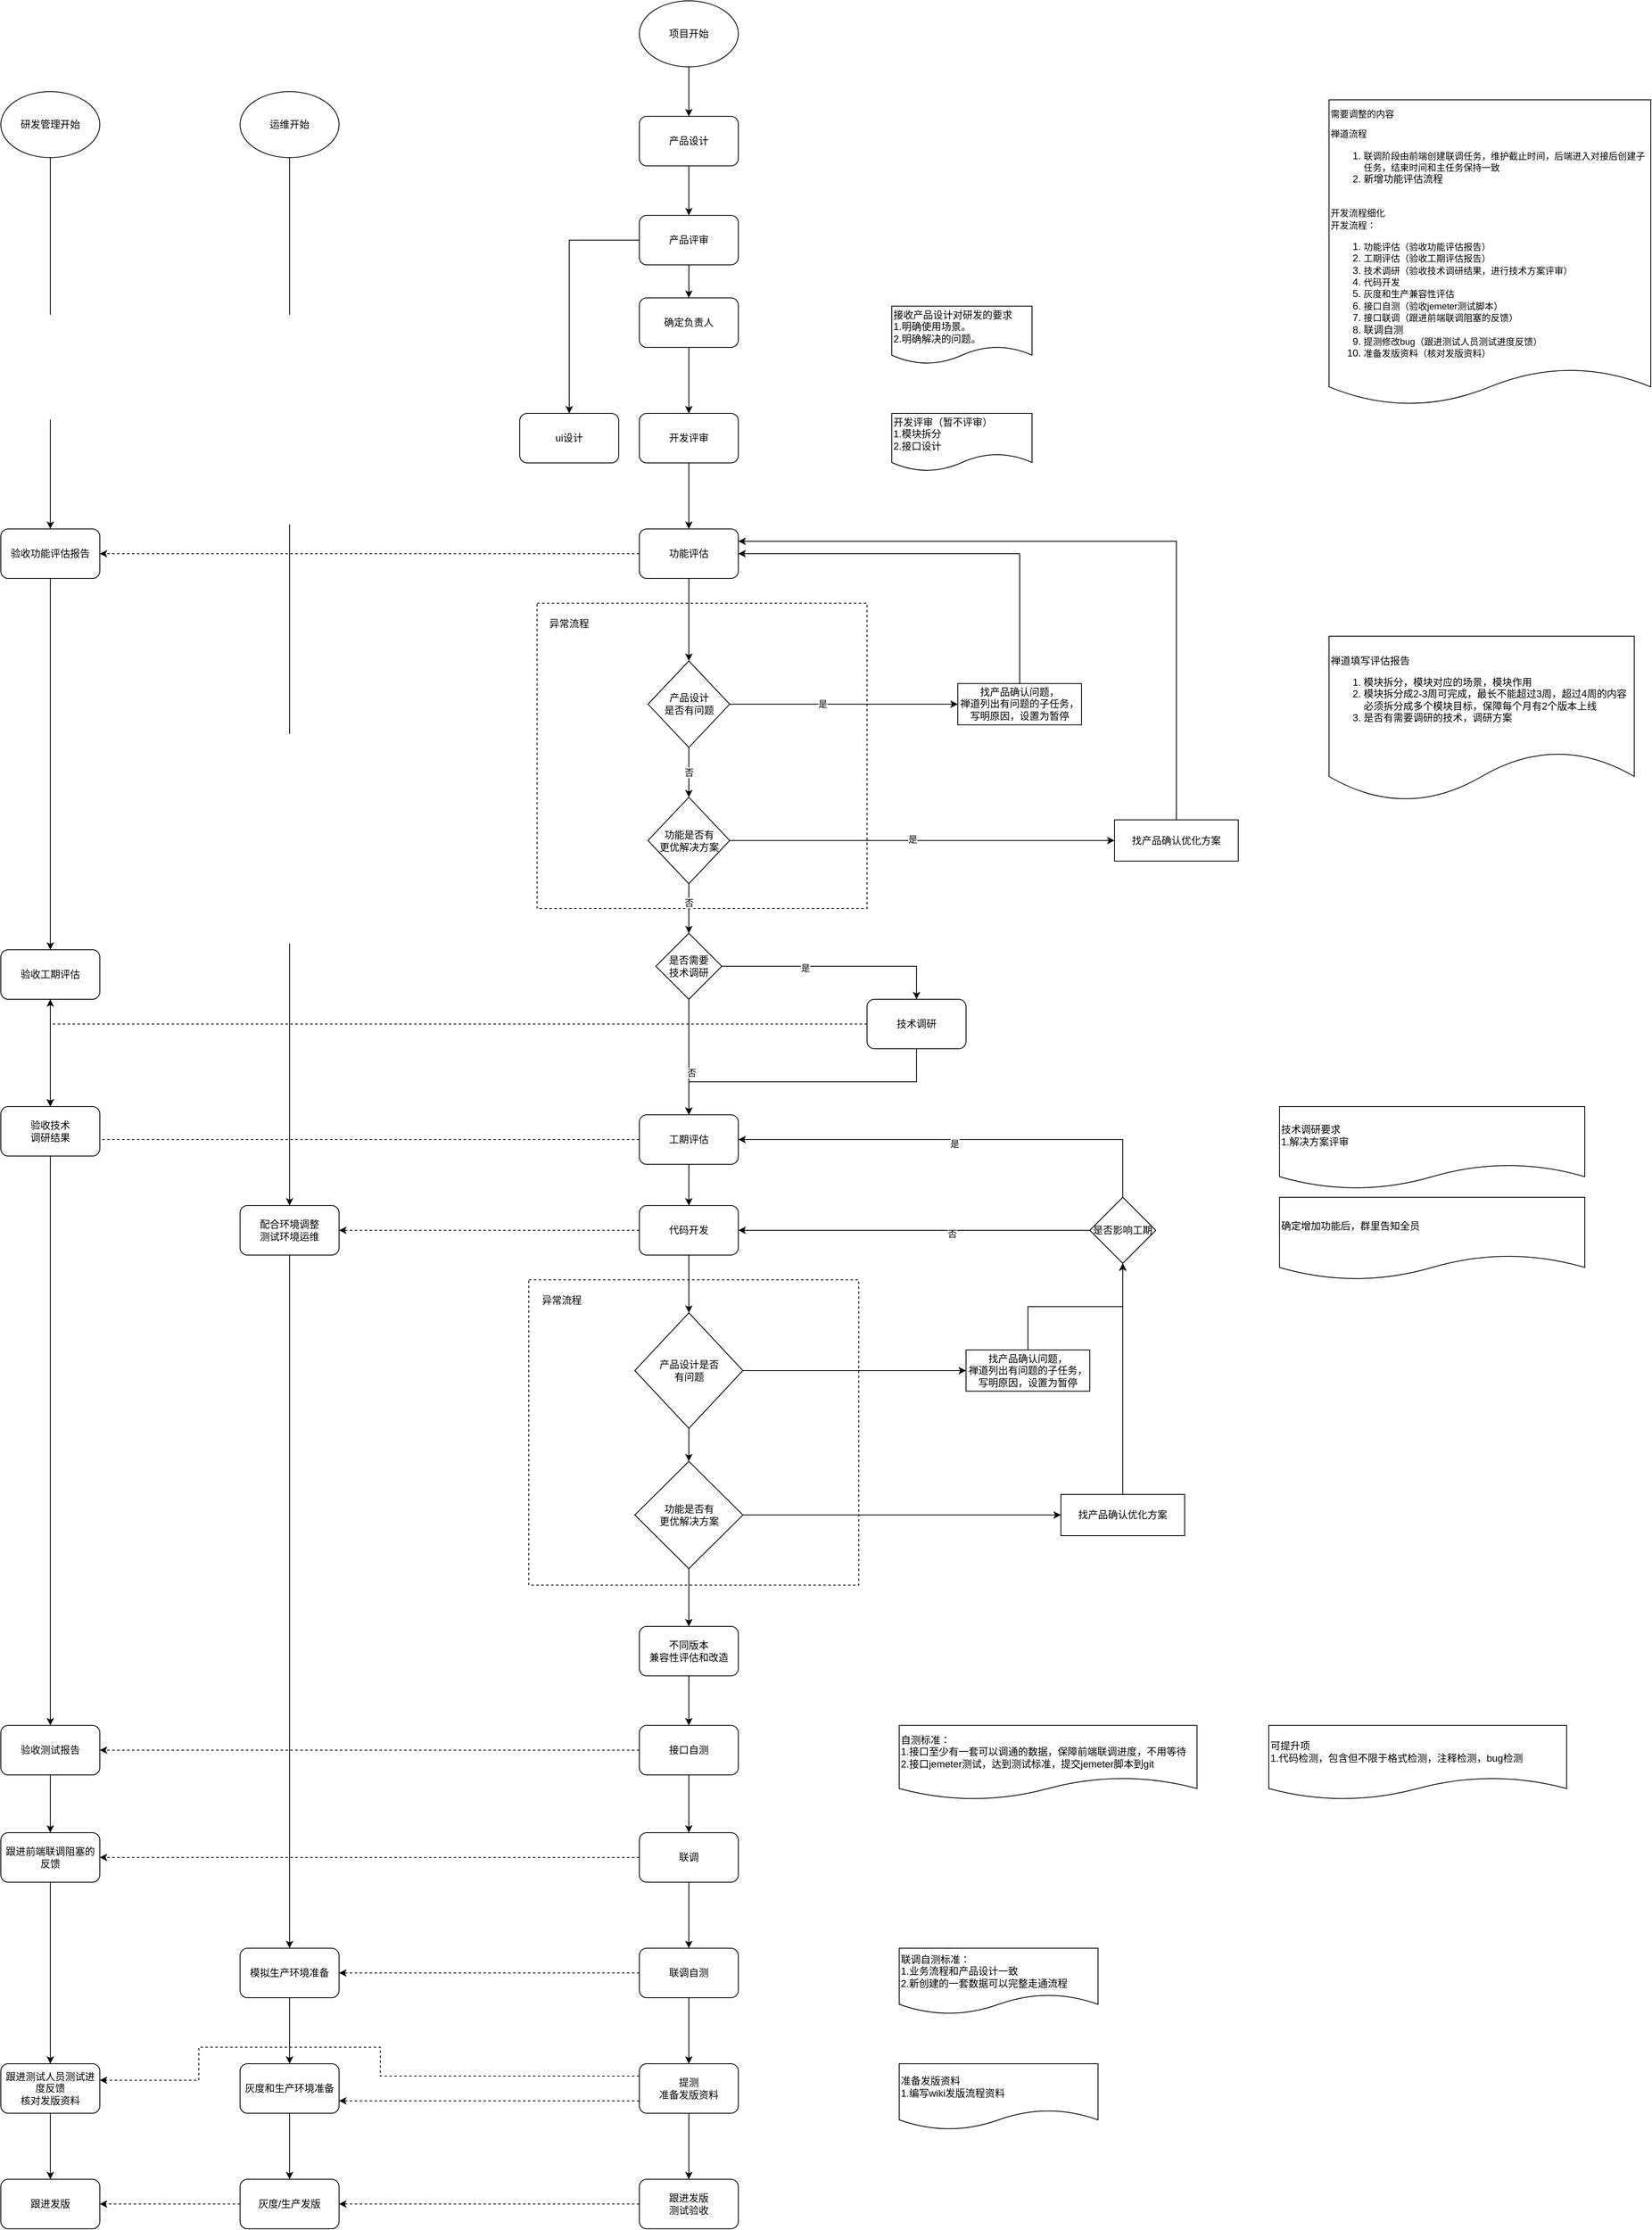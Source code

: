 <mxfile version="20.8.16" type="github">
  <diagram name="第 1 页" id="m2Nv4it-5vYWjkUrnx_C">
    <mxGraphModel dx="2713" dy="2076" grid="1" gridSize="10" guides="1" tooltips="1" connect="1" arrows="1" fold="1" page="1" pageScale="1" pageWidth="827" pageHeight="1169" math="0" shadow="0">
      <root>
        <mxCell id="0" />
        <mxCell id="1" parent="0" />
        <mxCell id="9yJDeuIBgiFLJVAhCD0K-117" value="" style="rounded=0;whiteSpace=wrap;html=1;dashed=1;" parent="1" vertex="1">
          <mxGeometry x="-60" y="660" width="400" height="370" as="geometry" />
        </mxCell>
        <mxCell id="9yJDeuIBgiFLJVAhCD0K-109" value="" style="rounded=0;whiteSpace=wrap;html=1;dashed=1;" parent="1" vertex="1">
          <mxGeometry x="-70" y="1480" width="400" height="370" as="geometry" />
        </mxCell>
        <mxCell id="9yJDeuIBgiFLJVAhCD0K-5" style="edgeStyle=orthogonalEdgeStyle;rounded=0;orthogonalLoop=1;jettySize=auto;html=1;" parent="1" source="9yJDeuIBgiFLJVAhCD0K-3" target="9yJDeuIBgiFLJVAhCD0K-4" edge="1">
          <mxGeometry relative="1" as="geometry" />
        </mxCell>
        <mxCell id="9yJDeuIBgiFLJVAhCD0K-3" value="项目开始" style="ellipse;whiteSpace=wrap;html=1;" parent="1" vertex="1">
          <mxGeometry x="64" y="-70" width="120" height="80" as="geometry" />
        </mxCell>
        <mxCell id="9yJDeuIBgiFLJVAhCD0K-68" style="edgeStyle=orthogonalEdgeStyle;rounded=0;orthogonalLoop=1;jettySize=auto;html=1;" parent="1" source="9yJDeuIBgiFLJVAhCD0K-4" target="9yJDeuIBgiFLJVAhCD0K-8" edge="1">
          <mxGeometry relative="1" as="geometry" />
        </mxCell>
        <mxCell id="9yJDeuIBgiFLJVAhCD0K-4" value="产品设计" style="rounded=1;whiteSpace=wrap;html=1;" parent="1" vertex="1">
          <mxGeometry x="64" y="70" width="120" height="60" as="geometry" />
        </mxCell>
        <mxCell id="9yJDeuIBgiFLJVAhCD0K-6" value="ui设计" style="rounded=1;whiteSpace=wrap;html=1;" parent="1" vertex="1">
          <mxGeometry x="-81" y="430" width="120" height="60" as="geometry" />
        </mxCell>
        <mxCell id="9yJDeuIBgiFLJVAhCD0K-11" style="edgeStyle=orthogonalEdgeStyle;rounded=0;orthogonalLoop=1;jettySize=auto;html=1;entryX=0.5;entryY=0;entryDx=0;entryDy=0;" parent="1" source="9yJDeuIBgiFLJVAhCD0K-8" target="z_AWF_o3OW-BN2e4zF2n-1" edge="1">
          <mxGeometry relative="1" as="geometry" />
        </mxCell>
        <mxCell id="9yJDeuIBgiFLJVAhCD0K-69" style="edgeStyle=orthogonalEdgeStyle;rounded=0;orthogonalLoop=1;jettySize=auto;html=1;" parent="1" source="9yJDeuIBgiFLJVAhCD0K-8" target="9yJDeuIBgiFLJVAhCD0K-6" edge="1">
          <mxGeometry relative="1" as="geometry" />
        </mxCell>
        <mxCell id="9yJDeuIBgiFLJVAhCD0K-8" value="产品评审" style="rounded=1;whiteSpace=wrap;html=1;" parent="1" vertex="1">
          <mxGeometry x="64" y="190" width="120" height="60" as="geometry" />
        </mxCell>
        <mxCell id="9yJDeuIBgiFLJVAhCD0K-13" style="edgeStyle=orthogonalEdgeStyle;rounded=0;orthogonalLoop=1;jettySize=auto;html=1;entryX=0.5;entryY=0;entryDx=0;entryDy=0;" parent="1" source="9yJDeuIBgiFLJVAhCD0K-10" target="9yJDeuIBgiFLJVAhCD0K-23" edge="1">
          <mxGeometry relative="1" as="geometry" />
        </mxCell>
        <mxCell id="9yJDeuIBgiFLJVAhCD0K-87" style="edgeStyle=orthogonalEdgeStyle;rounded=0;orthogonalLoop=1;jettySize=auto;html=1;dashed=1;" parent="1" source="9yJDeuIBgiFLJVAhCD0K-10" target="9yJDeuIBgiFLJVAhCD0K-74" edge="1">
          <mxGeometry relative="1" as="geometry" />
        </mxCell>
        <mxCell id="9yJDeuIBgiFLJVAhCD0K-10" value="功能评估" style="rounded=1;whiteSpace=wrap;html=1;" parent="1" vertex="1">
          <mxGeometry x="64" y="570" width="120" height="60" as="geometry" />
        </mxCell>
        <mxCell id="9yJDeuIBgiFLJVAhCD0K-88" style="edgeStyle=orthogonalEdgeStyle;rounded=0;orthogonalLoop=1;jettySize=auto;html=1;dashed=1;" parent="1" source="9yJDeuIBgiFLJVAhCD0K-12" target="9yJDeuIBgiFLJVAhCD0K-77" edge="1">
          <mxGeometry relative="1" as="geometry" />
        </mxCell>
        <mxCell id="z_AWF_o3OW-BN2e4zF2n-6" style="edgeStyle=orthogonalEdgeStyle;rounded=0;orthogonalLoop=1;jettySize=auto;html=1;" edge="1" parent="1" source="9yJDeuIBgiFLJVAhCD0K-12" target="9yJDeuIBgiFLJVAhCD0K-14">
          <mxGeometry relative="1" as="geometry" />
        </mxCell>
        <mxCell id="9yJDeuIBgiFLJVAhCD0K-12" value="工期评估" style="rounded=1;whiteSpace=wrap;html=1;" parent="1" vertex="1">
          <mxGeometry x="64" y="1280" width="120" height="60" as="geometry" />
        </mxCell>
        <mxCell id="9yJDeuIBgiFLJVAhCD0K-35" style="edgeStyle=orthogonalEdgeStyle;rounded=0;orthogonalLoop=1;jettySize=auto;html=1;" parent="1" source="9yJDeuIBgiFLJVAhCD0K-14" target="9yJDeuIBgiFLJVAhCD0K-32" edge="1">
          <mxGeometry relative="1" as="geometry" />
        </mxCell>
        <mxCell id="9yJDeuIBgiFLJVAhCD0K-122" style="edgeStyle=orthogonalEdgeStyle;rounded=0;orthogonalLoop=1;jettySize=auto;html=1;entryX=1;entryY=0.5;entryDx=0;entryDy=0;dashed=1;" parent="1" source="9yJDeuIBgiFLJVAhCD0K-14" target="9yJDeuIBgiFLJVAhCD0K-118" edge="1">
          <mxGeometry relative="1" as="geometry" />
        </mxCell>
        <mxCell id="9yJDeuIBgiFLJVAhCD0K-14" value="代码开发" style="rounded=1;whiteSpace=wrap;html=1;" parent="1" vertex="1">
          <mxGeometry x="64" y="1390" width="120" height="60" as="geometry" />
        </mxCell>
        <mxCell id="9yJDeuIBgiFLJVAhCD0K-15" value="接收产品设计对研发的要求&lt;br&gt;1.明确使用场景。&lt;br&gt;2.明确解决的问题。" style="shape=document;whiteSpace=wrap;html=1;boundedLbl=1;align=left;" parent="1" vertex="1">
          <mxGeometry x="370" y="300" width="170" height="70" as="geometry" />
        </mxCell>
        <mxCell id="9yJDeuIBgiFLJVAhCD0K-37" style="edgeStyle=orthogonalEdgeStyle;rounded=0;orthogonalLoop=1;jettySize=auto;html=1;entryX=0.5;entryY=0;entryDx=0;entryDy=0;" parent="1" source="9yJDeuIBgiFLJVAhCD0K-17" target="9yJDeuIBgiFLJVAhCD0K-19" edge="1">
          <mxGeometry relative="1" as="geometry" />
        </mxCell>
        <mxCell id="9yJDeuIBgiFLJVAhCD0K-90" style="edgeStyle=orthogonalEdgeStyle;rounded=0;orthogonalLoop=1;jettySize=auto;html=1;dashed=1;" parent="1" source="9yJDeuIBgiFLJVAhCD0K-17" target="9yJDeuIBgiFLJVAhCD0K-81" edge="1">
          <mxGeometry relative="1" as="geometry" />
        </mxCell>
        <mxCell id="9yJDeuIBgiFLJVAhCD0K-17" value="联调" style="rounded=1;whiteSpace=wrap;html=1;" parent="1" vertex="1">
          <mxGeometry x="64" y="2150" width="120" height="60" as="geometry" />
        </mxCell>
        <mxCell id="9yJDeuIBgiFLJVAhCD0K-38" style="edgeStyle=orthogonalEdgeStyle;rounded=0;orthogonalLoop=1;jettySize=auto;html=1;" parent="1" source="9yJDeuIBgiFLJVAhCD0K-19" target="9yJDeuIBgiFLJVAhCD0K-20" edge="1">
          <mxGeometry relative="1" as="geometry" />
        </mxCell>
        <mxCell id="9yJDeuIBgiFLJVAhCD0K-135" style="edgeStyle=orthogonalEdgeStyle;rounded=0;orthogonalLoop=1;jettySize=auto;html=1;dashed=1;" parent="1" source="9yJDeuIBgiFLJVAhCD0K-19" target="9yJDeuIBgiFLJVAhCD0K-95" edge="1">
          <mxGeometry relative="1" as="geometry" />
        </mxCell>
        <mxCell id="9yJDeuIBgiFLJVAhCD0K-19" value="联调自测" style="rounded=1;whiteSpace=wrap;html=1;" parent="1" vertex="1">
          <mxGeometry x="64" y="2290" width="120" height="60" as="geometry" />
        </mxCell>
        <mxCell id="9yJDeuIBgiFLJVAhCD0K-45" value="" style="edgeStyle=orthogonalEdgeStyle;rounded=0;orthogonalLoop=1;jettySize=auto;html=1;" parent="1" source="9yJDeuIBgiFLJVAhCD0K-20" target="9yJDeuIBgiFLJVAhCD0K-44" edge="1">
          <mxGeometry relative="1" as="geometry" />
        </mxCell>
        <mxCell id="9yJDeuIBgiFLJVAhCD0K-91" style="edgeStyle=orthogonalEdgeStyle;rounded=0;orthogonalLoop=1;jettySize=auto;html=1;dashed=1;exitX=0;exitY=0.25;exitDx=0;exitDy=0;entryX=1;entryY=0.333;entryDx=0;entryDy=0;entryPerimeter=0;" parent="1" source="9yJDeuIBgiFLJVAhCD0K-20" target="9yJDeuIBgiFLJVAhCD0K-83" edge="1">
          <mxGeometry relative="1" as="geometry">
            <mxPoint x="-880" y="2380" as="targetPoint" />
            <Array as="points">
              <mxPoint x="-250" y="2445" />
              <mxPoint x="-250" y="2410" />
              <mxPoint x="-470" y="2410" />
              <mxPoint x="-470" y="2450" />
            </Array>
          </mxGeometry>
        </mxCell>
        <mxCell id="9yJDeuIBgiFLJVAhCD0K-103" style="edgeStyle=orthogonalEdgeStyle;rounded=0;orthogonalLoop=1;jettySize=auto;html=1;exitX=0;exitY=0.75;exitDx=0;exitDy=0;entryX=1;entryY=0.75;entryDx=0;entryDy=0;dashed=1;" parent="1" source="9yJDeuIBgiFLJVAhCD0K-20" target="9yJDeuIBgiFLJVAhCD0K-97" edge="1">
          <mxGeometry relative="1" as="geometry" />
        </mxCell>
        <mxCell id="9yJDeuIBgiFLJVAhCD0K-20" value="提测&lt;br&gt;准备发版资料" style="rounded=1;whiteSpace=wrap;html=1;" parent="1" vertex="1">
          <mxGeometry x="64" y="2430" width="120" height="60" as="geometry" />
        </mxCell>
        <mxCell id="9yJDeuIBgiFLJVAhCD0K-34" style="edgeStyle=orthogonalEdgeStyle;rounded=0;orthogonalLoop=1;jettySize=auto;html=1;entryX=0.5;entryY=0;entryDx=0;entryDy=0;" parent="1" source="9yJDeuIBgiFLJVAhCD0K-22" target="9yJDeuIBgiFLJVAhCD0K-111" edge="1">
          <mxGeometry relative="1" as="geometry" />
        </mxCell>
        <mxCell id="9yJDeuIBgiFLJVAhCD0K-56" value="否" style="edgeLabel;html=1;align=center;verticalAlign=middle;resizable=0;points=[];" parent="9yJDeuIBgiFLJVAhCD0K-34" vertex="1" connectable="0">
          <mxGeometry x="-0.236" relative="1" as="geometry">
            <mxPoint as="offset" />
          </mxGeometry>
        </mxCell>
        <mxCell id="9yJDeuIBgiFLJVAhCD0K-50" style="edgeStyle=orthogonalEdgeStyle;rounded=0;orthogonalLoop=1;jettySize=auto;html=1;" parent="1" source="9yJDeuIBgiFLJVAhCD0K-22" target="9yJDeuIBgiFLJVAhCD0K-49" edge="1">
          <mxGeometry relative="1" as="geometry" />
        </mxCell>
        <mxCell id="9yJDeuIBgiFLJVAhCD0K-52" value="是" style="edgeLabel;html=1;align=center;verticalAlign=middle;resizable=0;points=[];" parent="9yJDeuIBgiFLJVAhCD0K-50" vertex="1" connectable="0">
          <mxGeometry x="-0.052" y="2" relative="1" as="geometry">
            <mxPoint as="offset" />
          </mxGeometry>
        </mxCell>
        <mxCell id="9yJDeuIBgiFLJVAhCD0K-22" value="功能是否有&lt;br&gt;更优解决方案" style="rhombus;whiteSpace=wrap;html=1;" parent="1" vertex="1">
          <mxGeometry x="74.5" y="895.18" width="99" height="104.82" as="geometry" />
        </mxCell>
        <mxCell id="9yJDeuIBgiFLJVAhCD0K-26" value="否" style="edgeStyle=orthogonalEdgeStyle;rounded=0;orthogonalLoop=1;jettySize=auto;html=1;" parent="1" source="9yJDeuIBgiFLJVAhCD0K-23" target="9yJDeuIBgiFLJVAhCD0K-22" edge="1">
          <mxGeometry relative="1" as="geometry" />
        </mxCell>
        <mxCell id="9yJDeuIBgiFLJVAhCD0K-47" value="" style="edgeStyle=orthogonalEdgeStyle;rounded=0;orthogonalLoop=1;jettySize=auto;html=1;" parent="1" source="9yJDeuIBgiFLJVAhCD0K-23" target="9yJDeuIBgiFLJVAhCD0K-46" edge="1">
          <mxGeometry relative="1" as="geometry" />
        </mxCell>
        <mxCell id="9yJDeuIBgiFLJVAhCD0K-53" value="是" style="edgeLabel;html=1;align=center;verticalAlign=middle;resizable=0;points=[];" parent="9yJDeuIBgiFLJVAhCD0K-47" vertex="1" connectable="0">
          <mxGeometry x="-0.187" y="1" relative="1" as="geometry">
            <mxPoint as="offset" />
          </mxGeometry>
        </mxCell>
        <mxCell id="9yJDeuIBgiFLJVAhCD0K-23" value="产品设计&lt;br&gt;是否有问题" style="rhombus;whiteSpace=wrap;html=1;" parent="1" vertex="1">
          <mxGeometry x="74.5" y="730" width="99" height="104.82" as="geometry" />
        </mxCell>
        <mxCell id="9yJDeuIBgiFLJVAhCD0K-28" value="异常流程" style="text;html=1;strokeColor=none;fillColor=none;align=center;verticalAlign=middle;whiteSpace=wrap;rounded=0;" parent="1" vertex="1">
          <mxGeometry x="-51" y="670" width="60" height="30" as="geometry" />
        </mxCell>
        <mxCell id="9yJDeuIBgiFLJVAhCD0K-40" style="edgeStyle=orthogonalEdgeStyle;rounded=0;orthogonalLoop=1;jettySize=auto;html=1;entryX=0.5;entryY=0;entryDx=0;entryDy=0;" parent="1" source="9yJDeuIBgiFLJVAhCD0K-30" target="9yJDeuIBgiFLJVAhCD0K-131" edge="1">
          <mxGeometry relative="1" as="geometry" />
        </mxCell>
        <mxCell id="9yJDeuIBgiFLJVAhCD0K-60" style="edgeStyle=orthogonalEdgeStyle;rounded=0;orthogonalLoop=1;jettySize=auto;html=1;" parent="1" source="9yJDeuIBgiFLJVAhCD0K-30" target="9yJDeuIBgiFLJVAhCD0K-58" edge="1">
          <mxGeometry relative="1" as="geometry" />
        </mxCell>
        <mxCell id="9yJDeuIBgiFLJVAhCD0K-30" value="功能是否有&lt;br&gt;更优解决方案" style="rhombus;whiteSpace=wrap;html=1;" parent="1" vertex="1">
          <mxGeometry x="58.5" y="1700" width="131" height="130" as="geometry" />
        </mxCell>
        <mxCell id="9yJDeuIBgiFLJVAhCD0K-31" style="edgeStyle=orthogonalEdgeStyle;rounded=0;orthogonalLoop=1;jettySize=auto;html=1;" parent="1" source="9yJDeuIBgiFLJVAhCD0K-32" target="9yJDeuIBgiFLJVAhCD0K-30" edge="1">
          <mxGeometry relative="1" as="geometry" />
        </mxCell>
        <mxCell id="9yJDeuIBgiFLJVAhCD0K-59" style="edgeStyle=orthogonalEdgeStyle;rounded=0;orthogonalLoop=1;jettySize=auto;html=1;" parent="1" source="9yJDeuIBgiFLJVAhCD0K-32" target="9yJDeuIBgiFLJVAhCD0K-57" edge="1">
          <mxGeometry relative="1" as="geometry" />
        </mxCell>
        <mxCell id="9yJDeuIBgiFLJVAhCD0K-32" value="产品设计是否&lt;br&gt;有问题" style="rhombus;whiteSpace=wrap;html=1;" parent="1" vertex="1">
          <mxGeometry x="58.5" y="1520" width="131" height="140" as="geometry" />
        </mxCell>
        <mxCell id="9yJDeuIBgiFLJVAhCD0K-33" value="异常流程" style="text;html=1;strokeColor=none;fillColor=none;align=center;verticalAlign=middle;whiteSpace=wrap;rounded=0;" parent="1" vertex="1">
          <mxGeometry x="-60" y="1490" width="60" height="30" as="geometry" />
        </mxCell>
        <mxCell id="9yJDeuIBgiFLJVAhCD0K-41" style="edgeStyle=orthogonalEdgeStyle;rounded=0;orthogonalLoop=1;jettySize=auto;html=1;entryX=0.5;entryY=0;entryDx=0;entryDy=0;" parent="1" source="9yJDeuIBgiFLJVAhCD0K-39" target="9yJDeuIBgiFLJVAhCD0K-17" edge="1">
          <mxGeometry relative="1" as="geometry" />
        </mxCell>
        <mxCell id="9yJDeuIBgiFLJVAhCD0K-89" style="edgeStyle=orthogonalEdgeStyle;rounded=0;orthogonalLoop=1;jettySize=auto;html=1;dashed=1;" parent="1" source="9yJDeuIBgiFLJVAhCD0K-39" target="9yJDeuIBgiFLJVAhCD0K-78" edge="1">
          <mxGeometry relative="1" as="geometry" />
        </mxCell>
        <mxCell id="9yJDeuIBgiFLJVAhCD0K-39" value="接口自测" style="rounded=1;whiteSpace=wrap;html=1;" parent="1" vertex="1">
          <mxGeometry x="64" y="2020" width="120" height="60" as="geometry" />
        </mxCell>
        <mxCell id="9yJDeuIBgiFLJVAhCD0K-42" value="自测标准：&lt;br&gt;1.接口至少有一套可以调通的数据，保障前端联调进度，不用等待&lt;br&gt;2.接口jemeter测试，达到测试标准，提交jemeter脚本到git" style="shape=document;whiteSpace=wrap;html=1;boundedLbl=1;align=left;" parent="1" vertex="1">
          <mxGeometry x="379" y="2020" width="361" height="90" as="geometry" />
        </mxCell>
        <mxCell id="9yJDeuIBgiFLJVAhCD0K-43" value="联调自测标准：&lt;br&gt;1.业务流程和产品设计一致&lt;br&gt;2.新创建的一套数据可以完整走通流程" style="shape=document;whiteSpace=wrap;html=1;boundedLbl=1;align=left;" parent="1" vertex="1">
          <mxGeometry x="379" y="2290" width="241" height="80" as="geometry" />
        </mxCell>
        <mxCell id="9yJDeuIBgiFLJVAhCD0K-106" style="edgeStyle=orthogonalEdgeStyle;rounded=0;orthogonalLoop=1;jettySize=auto;html=1;dashed=1;" parent="1" source="9yJDeuIBgiFLJVAhCD0K-44" target="9yJDeuIBgiFLJVAhCD0K-99" edge="1">
          <mxGeometry relative="1" as="geometry" />
        </mxCell>
        <mxCell id="9yJDeuIBgiFLJVAhCD0K-44" value="跟进发版&lt;br&gt;测试验收" style="rounded=1;whiteSpace=wrap;html=1;" parent="1" vertex="1">
          <mxGeometry x="64" y="2570" width="120" height="60" as="geometry" />
        </mxCell>
        <mxCell id="9yJDeuIBgiFLJVAhCD0K-48" style="edgeStyle=orthogonalEdgeStyle;rounded=0;orthogonalLoop=1;jettySize=auto;html=1;entryX=1;entryY=0.5;entryDx=0;entryDy=0;exitX=0.5;exitY=0;exitDx=0;exitDy=0;" parent="1" source="9yJDeuIBgiFLJVAhCD0K-46" target="9yJDeuIBgiFLJVAhCD0K-10" edge="1">
          <mxGeometry relative="1" as="geometry" />
        </mxCell>
        <mxCell id="9yJDeuIBgiFLJVAhCD0K-46" value="找产品确认问题，&lt;br&gt;禅道列出有问题的子任务，写明原因，设置为暂停&lt;br&gt;" style="whiteSpace=wrap;html=1;" parent="1" vertex="1">
          <mxGeometry x="450" y="757.41" width="150" height="50" as="geometry" />
        </mxCell>
        <mxCell id="9yJDeuIBgiFLJVAhCD0K-51" style="edgeStyle=orthogonalEdgeStyle;rounded=0;orthogonalLoop=1;jettySize=auto;html=1;entryX=1;entryY=0.25;entryDx=0;entryDy=0;exitX=0.5;exitY=0;exitDx=0;exitDy=0;" parent="1" source="9yJDeuIBgiFLJVAhCD0K-49" target="9yJDeuIBgiFLJVAhCD0K-10" edge="1">
          <mxGeometry relative="1" as="geometry" />
        </mxCell>
        <mxCell id="9yJDeuIBgiFLJVAhCD0K-49" value="找产品确认优化方案" style="whiteSpace=wrap;html=1;" parent="1" vertex="1">
          <mxGeometry x="640" y="922.59" width="150" height="50" as="geometry" />
        </mxCell>
        <mxCell id="9yJDeuIBgiFLJVAhCD0K-62" value="" style="edgeStyle=orthogonalEdgeStyle;rounded=0;orthogonalLoop=1;jettySize=auto;html=1;" parent="1" source="9yJDeuIBgiFLJVAhCD0K-57" target="9yJDeuIBgiFLJVAhCD0K-61" edge="1">
          <mxGeometry relative="1" as="geometry" />
        </mxCell>
        <mxCell id="9yJDeuIBgiFLJVAhCD0K-57" value="找产品确认问题，&lt;br&gt;禅道列出有问题的子任务，写明原因，设置为暂停&lt;br&gt;" style="whiteSpace=wrap;html=1;" parent="1" vertex="1">
          <mxGeometry x="460" y="1565" width="150" height="50" as="geometry" />
        </mxCell>
        <mxCell id="9yJDeuIBgiFLJVAhCD0K-67" style="edgeStyle=orthogonalEdgeStyle;rounded=0;orthogonalLoop=1;jettySize=auto;html=1;entryX=0.5;entryY=1;entryDx=0;entryDy=0;" parent="1" source="9yJDeuIBgiFLJVAhCD0K-58" target="9yJDeuIBgiFLJVAhCD0K-61" edge="1">
          <mxGeometry relative="1" as="geometry" />
        </mxCell>
        <mxCell id="9yJDeuIBgiFLJVAhCD0K-58" value="找产品确认优化方案" style="whiteSpace=wrap;html=1;" parent="1" vertex="1">
          <mxGeometry x="575" y="1740" width="150" height="50" as="geometry" />
        </mxCell>
        <mxCell id="9yJDeuIBgiFLJVAhCD0K-63" style="edgeStyle=orthogonalEdgeStyle;rounded=0;orthogonalLoop=1;jettySize=auto;html=1;" parent="1" source="9yJDeuIBgiFLJVAhCD0K-61" target="9yJDeuIBgiFLJVAhCD0K-14" edge="1">
          <mxGeometry relative="1" as="geometry" />
        </mxCell>
        <mxCell id="9yJDeuIBgiFLJVAhCD0K-64" value="否" style="edgeLabel;html=1;align=center;verticalAlign=middle;resizable=0;points=[];" parent="9yJDeuIBgiFLJVAhCD0K-63" vertex="1" connectable="0">
          <mxGeometry x="-0.215" y="4" relative="1" as="geometry">
            <mxPoint as="offset" />
          </mxGeometry>
        </mxCell>
        <mxCell id="9yJDeuIBgiFLJVAhCD0K-65" style="edgeStyle=orthogonalEdgeStyle;rounded=0;orthogonalLoop=1;jettySize=auto;html=1;entryX=1;entryY=0.5;entryDx=0;entryDy=0;exitX=0.5;exitY=0;exitDx=0;exitDy=0;" parent="1" source="9yJDeuIBgiFLJVAhCD0K-61" target="9yJDeuIBgiFLJVAhCD0K-12" edge="1">
          <mxGeometry relative="1" as="geometry" />
        </mxCell>
        <mxCell id="9yJDeuIBgiFLJVAhCD0K-66" value="是" style="edgeLabel;html=1;align=center;verticalAlign=middle;resizable=0;points=[];" parent="9yJDeuIBgiFLJVAhCD0K-65" vertex="1" connectable="0">
          <mxGeometry x="0.025" y="5" relative="1" as="geometry">
            <mxPoint as="offset" />
          </mxGeometry>
        </mxCell>
        <mxCell id="9yJDeuIBgiFLJVAhCD0K-61" value="是否影响工期" style="rhombus;whiteSpace=wrap;html=1;" parent="1" vertex="1">
          <mxGeometry x="610" y="1380" width="80" height="80" as="geometry" />
        </mxCell>
        <mxCell id="9yJDeuIBgiFLJVAhCD0K-71" style="edgeStyle=orthogonalEdgeStyle;rounded=0;orthogonalLoop=1;jettySize=auto;html=1;" parent="1" source="9yJDeuIBgiFLJVAhCD0K-70" target="9yJDeuIBgiFLJVAhCD0K-10" edge="1">
          <mxGeometry relative="1" as="geometry" />
        </mxCell>
        <mxCell id="9yJDeuIBgiFLJVAhCD0K-70" value="开发评审" style="rounded=1;whiteSpace=wrap;html=1;" parent="1" vertex="1">
          <mxGeometry x="64" y="430" width="120" height="60" as="geometry" />
        </mxCell>
        <mxCell id="9yJDeuIBgiFLJVAhCD0K-72" value="开发评审（暂不评审）&lt;br&gt;1.模块拆分&lt;br&gt;2.接口设计" style="shape=document;whiteSpace=wrap;html=1;boundedLbl=1;align=left;" parent="1" vertex="1">
          <mxGeometry x="370" y="430" width="170" height="70" as="geometry" />
        </mxCell>
        <mxCell id="9yJDeuIBgiFLJVAhCD0K-75" value="" style="edgeStyle=orthogonalEdgeStyle;rounded=0;orthogonalLoop=1;jettySize=auto;html=1;" parent="1" source="9yJDeuIBgiFLJVAhCD0K-73" target="9yJDeuIBgiFLJVAhCD0K-74" edge="1">
          <mxGeometry relative="1" as="geometry" />
        </mxCell>
        <mxCell id="9yJDeuIBgiFLJVAhCD0K-73" value="研发管理开始" style="ellipse;whiteSpace=wrap;html=1;" parent="1" vertex="1">
          <mxGeometry x="-710" y="40" width="120" height="80" as="geometry" />
        </mxCell>
        <mxCell id="9yJDeuIBgiFLJVAhCD0K-79" style="edgeStyle=orthogonalEdgeStyle;rounded=0;orthogonalLoop=1;jettySize=auto;html=1;" parent="1" source="9yJDeuIBgiFLJVAhCD0K-74" target="9yJDeuIBgiFLJVAhCD0K-77" edge="1">
          <mxGeometry relative="1" as="geometry" />
        </mxCell>
        <mxCell id="9yJDeuIBgiFLJVAhCD0K-74" value="验收功能评估报告" style="rounded=1;whiteSpace=wrap;html=1;" parent="1" vertex="1">
          <mxGeometry x="-710" y="570" width="120" height="60" as="geometry" />
        </mxCell>
        <mxCell id="9yJDeuIBgiFLJVAhCD0K-76" value="禅道填写评估报告&lt;br&gt;&lt;ol&gt;&lt;li&gt;模块拆分，模块对应的场景，模块作用&lt;/li&gt;&lt;li&gt;模块拆分成2-3周可完成，最长不能超过3周，超过4周的内容必须拆分成多个模块目标，保障每个月有2个版本上线&lt;/li&gt;&lt;li&gt;是否有需要调研的技术，调研方案&lt;/li&gt;&lt;/ol&gt;" style="shape=document;whiteSpace=wrap;html=1;boundedLbl=1;align=left;" parent="1" vertex="1">
          <mxGeometry x="900" y="700" width="370" height="200" as="geometry" />
        </mxCell>
        <mxCell id="9yJDeuIBgiFLJVAhCD0K-127" style="edgeStyle=orthogonalEdgeStyle;rounded=0;orthogonalLoop=1;jettySize=auto;html=1;" parent="1" source="9yJDeuIBgiFLJVAhCD0K-77" target="9yJDeuIBgiFLJVAhCD0K-126" edge="1">
          <mxGeometry relative="1" as="geometry" />
        </mxCell>
        <mxCell id="9yJDeuIBgiFLJVAhCD0K-77" value="验收工期评估" style="rounded=1;whiteSpace=wrap;html=1;" parent="1" vertex="1">
          <mxGeometry x="-710" y="1080" width="120" height="60" as="geometry" />
        </mxCell>
        <mxCell id="9yJDeuIBgiFLJVAhCD0K-82" style="edgeStyle=orthogonalEdgeStyle;rounded=0;orthogonalLoop=1;jettySize=auto;html=1;" parent="1" source="9yJDeuIBgiFLJVAhCD0K-78" target="9yJDeuIBgiFLJVAhCD0K-81" edge="1">
          <mxGeometry relative="1" as="geometry" />
        </mxCell>
        <mxCell id="9yJDeuIBgiFLJVAhCD0K-78" value="验收测试报告" style="rounded=1;whiteSpace=wrap;html=1;" parent="1" vertex="1">
          <mxGeometry x="-710" y="2020" width="120" height="60" as="geometry" />
        </mxCell>
        <mxCell id="9yJDeuIBgiFLJVAhCD0K-84" style="edgeStyle=orthogonalEdgeStyle;rounded=0;orthogonalLoop=1;jettySize=auto;html=1;" parent="1" source="9yJDeuIBgiFLJVAhCD0K-81" target="9yJDeuIBgiFLJVAhCD0K-83" edge="1">
          <mxGeometry relative="1" as="geometry" />
        </mxCell>
        <mxCell id="9yJDeuIBgiFLJVAhCD0K-81" value="跟进前端联调阻塞的反馈" style="rounded=1;whiteSpace=wrap;html=1;" parent="1" vertex="1">
          <mxGeometry x="-710" y="2150" width="120" height="60" as="geometry" />
        </mxCell>
        <mxCell id="9yJDeuIBgiFLJVAhCD0K-86" style="edgeStyle=orthogonalEdgeStyle;rounded=0;orthogonalLoop=1;jettySize=auto;html=1;" parent="1" source="9yJDeuIBgiFLJVAhCD0K-83" target="9yJDeuIBgiFLJVAhCD0K-85" edge="1">
          <mxGeometry relative="1" as="geometry" />
        </mxCell>
        <mxCell id="9yJDeuIBgiFLJVAhCD0K-83" value="跟进测试人员测试进度反馈&lt;br&gt;核对发版资料" style="rounded=1;whiteSpace=wrap;html=1;" parent="1" vertex="1">
          <mxGeometry x="-710" y="2430" width="120" height="60" as="geometry" />
        </mxCell>
        <mxCell id="9yJDeuIBgiFLJVAhCD0K-85" value="跟进发版" style="rounded=1;whiteSpace=wrap;html=1;" parent="1" vertex="1">
          <mxGeometry x="-710" y="2570" width="120" height="60" as="geometry" />
        </mxCell>
        <mxCell id="9yJDeuIBgiFLJVAhCD0K-92" value="运维开始" style="ellipse;whiteSpace=wrap;html=1;" parent="1" vertex="1">
          <mxGeometry x="-420" y="40" width="120" height="80" as="geometry" />
        </mxCell>
        <mxCell id="9yJDeuIBgiFLJVAhCD0K-120" style="edgeStyle=orthogonalEdgeStyle;rounded=0;orthogonalLoop=1;jettySize=auto;html=1;exitX=0.5;exitY=1;exitDx=0;exitDy=0;" parent="1" source="9yJDeuIBgiFLJVAhCD0K-92" target="9yJDeuIBgiFLJVAhCD0K-118" edge="1">
          <mxGeometry relative="1" as="geometry">
            <mxPoint x="-360" y="1260" as="sourcePoint" />
          </mxGeometry>
        </mxCell>
        <mxCell id="9yJDeuIBgiFLJVAhCD0K-98" style="edgeStyle=orthogonalEdgeStyle;rounded=0;orthogonalLoop=1;jettySize=auto;html=1;" parent="1" source="9yJDeuIBgiFLJVAhCD0K-95" target="9yJDeuIBgiFLJVAhCD0K-97" edge="1">
          <mxGeometry relative="1" as="geometry" />
        </mxCell>
        <mxCell id="9yJDeuIBgiFLJVAhCD0K-95" value="模拟生产环境准备" style="rounded=1;whiteSpace=wrap;html=1;" parent="1" vertex="1">
          <mxGeometry x="-420" y="2290" width="120" height="60" as="geometry" />
        </mxCell>
        <mxCell id="9yJDeuIBgiFLJVAhCD0K-100" style="edgeStyle=orthogonalEdgeStyle;rounded=0;orthogonalLoop=1;jettySize=auto;html=1;" parent="1" source="9yJDeuIBgiFLJVAhCD0K-97" target="9yJDeuIBgiFLJVAhCD0K-99" edge="1">
          <mxGeometry relative="1" as="geometry" />
        </mxCell>
        <mxCell id="9yJDeuIBgiFLJVAhCD0K-97" value="灰度和生产环境准备" style="rounded=1;whiteSpace=wrap;html=1;" parent="1" vertex="1">
          <mxGeometry x="-420" y="2430" width="120" height="60" as="geometry" />
        </mxCell>
        <mxCell id="9yJDeuIBgiFLJVAhCD0K-107" style="edgeStyle=orthogonalEdgeStyle;rounded=0;orthogonalLoop=1;jettySize=auto;html=1;dashed=1;" parent="1" source="9yJDeuIBgiFLJVAhCD0K-99" target="9yJDeuIBgiFLJVAhCD0K-85" edge="1">
          <mxGeometry relative="1" as="geometry" />
        </mxCell>
        <mxCell id="9yJDeuIBgiFLJVAhCD0K-99" value="灰度/生产发版" style="rounded=1;whiteSpace=wrap;html=1;" parent="1" vertex="1">
          <mxGeometry x="-420" y="2570" width="120" height="60" as="geometry" />
        </mxCell>
        <mxCell id="9yJDeuIBgiFLJVAhCD0K-129" style="edgeStyle=orthogonalEdgeStyle;rounded=0;orthogonalLoop=1;jettySize=auto;html=1;dashed=1;" parent="1" source="9yJDeuIBgiFLJVAhCD0K-110" target="9yJDeuIBgiFLJVAhCD0K-126" edge="1">
          <mxGeometry relative="1" as="geometry" />
        </mxCell>
        <mxCell id="z_AWF_o3OW-BN2e4zF2n-11" style="edgeStyle=orthogonalEdgeStyle;rounded=0;orthogonalLoop=1;jettySize=auto;html=1;entryX=0.5;entryY=0;entryDx=0;entryDy=0;exitX=0.5;exitY=1;exitDx=0;exitDy=0;" edge="1" parent="1" source="9yJDeuIBgiFLJVAhCD0K-110" target="9yJDeuIBgiFLJVAhCD0K-12">
          <mxGeometry relative="1" as="geometry" />
        </mxCell>
        <mxCell id="9yJDeuIBgiFLJVAhCD0K-110" value="技术调研" style="rounded=1;whiteSpace=wrap;html=1;" parent="1" vertex="1">
          <mxGeometry x="340" y="1140" width="120" height="60" as="geometry" />
        </mxCell>
        <mxCell id="9yJDeuIBgiFLJVAhCD0K-113" style="edgeStyle=orthogonalEdgeStyle;rounded=0;orthogonalLoop=1;jettySize=auto;html=1;entryX=0.5;entryY=0;entryDx=0;entryDy=0;" parent="1" source="9yJDeuIBgiFLJVAhCD0K-111" target="9yJDeuIBgiFLJVAhCD0K-110" edge="1">
          <mxGeometry relative="1" as="geometry">
            <mxPoint x="-30" y="1300" as="targetPoint" />
          </mxGeometry>
        </mxCell>
        <mxCell id="9yJDeuIBgiFLJVAhCD0K-114" value="是" style="edgeLabel;html=1;align=center;verticalAlign=middle;resizable=0;points=[];" parent="9yJDeuIBgiFLJVAhCD0K-113" vertex="1" connectable="0">
          <mxGeometry x="-0.267" y="-2" relative="1" as="geometry">
            <mxPoint as="offset" />
          </mxGeometry>
        </mxCell>
        <mxCell id="z_AWF_o3OW-BN2e4zF2n-7" style="edgeStyle=orthogonalEdgeStyle;rounded=0;orthogonalLoop=1;jettySize=auto;html=1;" edge="1" parent="1" source="9yJDeuIBgiFLJVAhCD0K-111" target="9yJDeuIBgiFLJVAhCD0K-12">
          <mxGeometry relative="1" as="geometry" />
        </mxCell>
        <mxCell id="z_AWF_o3OW-BN2e4zF2n-8" value="否" style="edgeLabel;html=1;align=center;verticalAlign=middle;resizable=0;points=[];" vertex="1" connectable="0" parent="z_AWF_o3OW-BN2e4zF2n-7">
          <mxGeometry x="0.271" y="3" relative="1" as="geometry">
            <mxPoint as="offset" />
          </mxGeometry>
        </mxCell>
        <mxCell id="9yJDeuIBgiFLJVAhCD0K-111" value="是否需要&lt;br&gt;技术调研" style="rhombus;whiteSpace=wrap;html=1;" parent="1" vertex="1">
          <mxGeometry x="84" y="1060" width="80" height="80" as="geometry" />
        </mxCell>
        <mxCell id="9yJDeuIBgiFLJVAhCD0K-121" style="edgeStyle=orthogonalEdgeStyle;rounded=0;orthogonalLoop=1;jettySize=auto;html=1;" parent="1" source="9yJDeuIBgiFLJVAhCD0K-118" target="9yJDeuIBgiFLJVAhCD0K-95" edge="1">
          <mxGeometry relative="1" as="geometry" />
        </mxCell>
        <mxCell id="9yJDeuIBgiFLJVAhCD0K-118" value="配合环境调整&lt;br&gt;测试环境运维" style="rounded=1;whiteSpace=wrap;html=1;" parent="1" vertex="1">
          <mxGeometry x="-420" y="1390" width="120" height="60" as="geometry" />
        </mxCell>
        <mxCell id="9yJDeuIBgiFLJVAhCD0K-123" value="可提升项&lt;br&gt;1.代码检测，包含但不限于格式检测，注释检测，bug检测" style="shape=document;whiteSpace=wrap;html=1;boundedLbl=1;align=left;" parent="1" vertex="1">
          <mxGeometry x="827" y="2020" width="361" height="90" as="geometry" />
        </mxCell>
        <mxCell id="9yJDeuIBgiFLJVAhCD0K-125" value="&lt;p style=&quot;font-size: 11px;&quot;&gt;&lt;font style=&quot;font-size: 11px;&quot;&gt;需要调整的内容&lt;/font&gt;&lt;/p&gt;&lt;p style=&quot;font-size: 11px;&quot;&gt;&lt;font style=&quot;font-size: 11px;&quot;&gt;禅道流程&lt;/font&gt;&lt;/p&gt;&lt;p style=&quot;font-size: 11px;&quot;&gt;&lt;/p&gt;&lt;ol&gt;&lt;li&gt;&lt;font style=&quot;font-size: 11px;&quot;&gt;联调阶段由前端创建联调任务，维护截止时间，后端进入对接后创建子任务，结束时间和主任务保持一致&lt;/font&gt;&lt;/li&gt;&lt;li&gt;新增功能评估流程&lt;/li&gt;&lt;/ol&gt;&lt;p style=&quot;font-size: 11px;&quot;&gt;&lt;/p&gt;&lt;span style=&quot;font-size: 11px; background-color: initial;&quot;&gt;&lt;br&gt;开发流程细化&lt;/span&gt;&lt;br&gt;&lt;span style=&quot;font-size: 11px; background-color: initial;&quot;&gt;开发流程：&lt;/span&gt;&lt;br&gt;&lt;ol&gt;&lt;li&gt;&lt;span style=&quot;font-size: 11px; background-color: initial;&quot;&gt;功能评估（验收功能评估报告）&lt;/span&gt;&lt;/li&gt;&lt;li&gt;&lt;span style=&quot;font-size: 11px; background-color: initial;&quot;&gt;工期评估（验收工期评估报告）&lt;/span&gt;&lt;/li&gt;&lt;li&gt;&lt;span style=&quot;font-size: 11px; background-color: initial;&quot;&gt;技术调研（验收技术调研结果，进行技术方案评审）&lt;/span&gt;&lt;/li&gt;&lt;li&gt;&lt;span style=&quot;font-size: 11px; background-color: initial;&quot;&gt;代码开发&lt;/span&gt;&lt;/li&gt;&lt;li&gt;&lt;span style=&quot;font-size: 11px; background-color: initial;&quot;&gt;灰度和生产兼容性评估&lt;/span&gt;&lt;/li&gt;&lt;li&gt;&lt;span style=&quot;font-size: 11px; background-color: initial;&quot;&gt;接口自测（验收jemeter测试脚本）&lt;/span&gt;&lt;/li&gt;&lt;li&gt;&lt;span style=&quot;font-size: 11px; background-color: initial;&quot;&gt;接口联调（跟进前端联调阻塞的反馈）&lt;/span&gt;&lt;/li&gt;&lt;li&gt;&lt;span style=&quot;background-color: initial;&quot;&gt;联调自测&lt;/span&gt;&lt;/li&gt;&lt;li&gt;&lt;span style=&quot;font-size: 11px; background-color: initial;&quot;&gt;提测修改bug（跟进测试人员测试进度反馈）&lt;/span&gt;&lt;/li&gt;&lt;li&gt;&lt;span style=&quot;font-size: 11px; background-color: initial;&quot;&gt;准备发版资料（核对发版资料）&lt;/span&gt;&lt;/li&gt;&lt;/ol&gt;&lt;p&gt;&lt;/p&gt;" style="shape=document;whiteSpace=wrap;html=1;boundedLbl=1;align=left;size=0.12;" parent="1" vertex="1">
          <mxGeometry x="900" y="50" width="390" height="370" as="geometry" />
        </mxCell>
        <mxCell id="9yJDeuIBgiFLJVAhCD0K-128" style="edgeStyle=orthogonalEdgeStyle;rounded=0;orthogonalLoop=1;jettySize=auto;html=1;" parent="1" source="9yJDeuIBgiFLJVAhCD0K-126" target="9yJDeuIBgiFLJVAhCD0K-78" edge="1">
          <mxGeometry relative="1" as="geometry" />
        </mxCell>
        <mxCell id="9yJDeuIBgiFLJVAhCD0K-126" value="验收技术&lt;br&gt;调研结果" style="rounded=1;whiteSpace=wrap;html=1;" parent="1" vertex="1">
          <mxGeometry x="-710" y="1270" width="120" height="60" as="geometry" />
        </mxCell>
        <mxCell id="9yJDeuIBgiFLJVAhCD0K-130" value="技术调研要求&lt;br&gt;1.解决方案评审" style="shape=document;whiteSpace=wrap;html=1;boundedLbl=1;align=left;" parent="1" vertex="1">
          <mxGeometry x="840" y="1270" width="370" height="100" as="geometry" />
        </mxCell>
        <mxCell id="9yJDeuIBgiFLJVAhCD0K-133" style="edgeStyle=orthogonalEdgeStyle;rounded=0;orthogonalLoop=1;jettySize=auto;html=1;entryX=0.5;entryY=0;entryDx=0;entryDy=0;" parent="1" source="9yJDeuIBgiFLJVAhCD0K-131" target="9yJDeuIBgiFLJVAhCD0K-39" edge="1">
          <mxGeometry relative="1" as="geometry" />
        </mxCell>
        <mxCell id="9yJDeuIBgiFLJVAhCD0K-131" value="不同版本&lt;br&gt;兼容性评估和改造" style="rounded=1;whiteSpace=wrap;html=1;" parent="1" vertex="1">
          <mxGeometry x="64" y="1900" width="120" height="60" as="geometry" />
        </mxCell>
        <mxCell id="9yJDeuIBgiFLJVAhCD0K-134" value="准备发版资料&lt;br&gt;1.编写wiki发版流程资料" style="shape=document;whiteSpace=wrap;html=1;boundedLbl=1;align=left;" parent="1" vertex="1">
          <mxGeometry x="379" y="2430" width="241" height="80" as="geometry" />
        </mxCell>
        <mxCell id="z_AWF_o3OW-BN2e4zF2n-2" style="edgeStyle=orthogonalEdgeStyle;rounded=0;orthogonalLoop=1;jettySize=auto;html=1;" edge="1" parent="1" source="z_AWF_o3OW-BN2e4zF2n-1" target="9yJDeuIBgiFLJVAhCD0K-70">
          <mxGeometry relative="1" as="geometry" />
        </mxCell>
        <mxCell id="z_AWF_o3OW-BN2e4zF2n-1" value="确定负责人" style="rounded=1;whiteSpace=wrap;html=1;" vertex="1" parent="1">
          <mxGeometry x="64" y="290" width="120" height="60" as="geometry" />
        </mxCell>
        <mxCell id="z_AWF_o3OW-BN2e4zF2n-3" value="确定增加功能后，群里告知全员" style="shape=document;whiteSpace=wrap;html=1;boundedLbl=1;align=left;" vertex="1" parent="1">
          <mxGeometry x="840" y="1380" width="370" height="100" as="geometry" />
        </mxCell>
      </root>
    </mxGraphModel>
  </diagram>
</mxfile>
